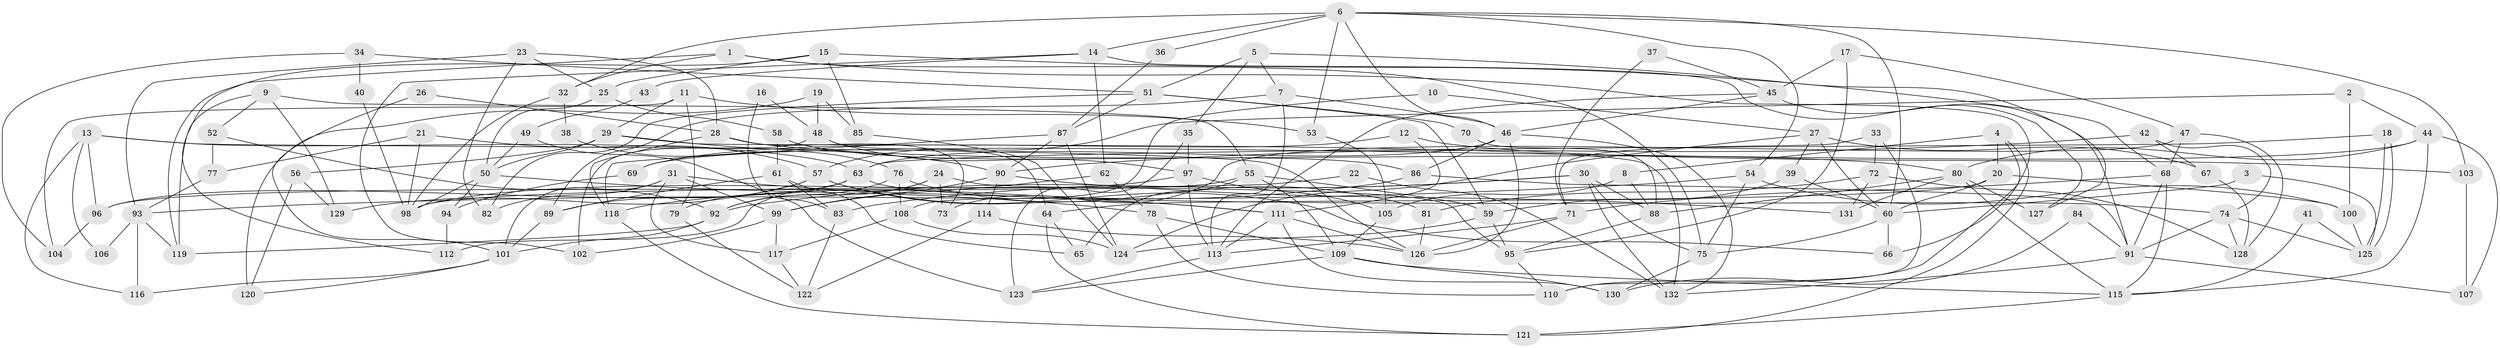 // coarse degree distribution, {7: 0.0759493670886076, 11: 0.02531645569620253, 2: 0.08860759493670886, 8: 0.06329113924050633, 10: 0.0379746835443038, 5: 0.1518987341772152, 4: 0.24050632911392406, 3: 0.20253164556962025, 6: 0.06329113924050633, 12: 0.02531645569620253, 9: 0.012658227848101266, 13: 0.012658227848101266}
// Generated by graph-tools (version 1.1) at 2025/18/03/04/25 18:18:51]
// undirected, 132 vertices, 264 edges
graph export_dot {
graph [start="1"]
  node [color=gray90,style=filled];
  1;
  2;
  3;
  4;
  5;
  6;
  7;
  8;
  9;
  10;
  11;
  12;
  13;
  14;
  15;
  16;
  17;
  18;
  19;
  20;
  21;
  22;
  23;
  24;
  25;
  26;
  27;
  28;
  29;
  30;
  31;
  32;
  33;
  34;
  35;
  36;
  37;
  38;
  39;
  40;
  41;
  42;
  43;
  44;
  45;
  46;
  47;
  48;
  49;
  50;
  51;
  52;
  53;
  54;
  55;
  56;
  57;
  58;
  59;
  60;
  61;
  62;
  63;
  64;
  65;
  66;
  67;
  68;
  69;
  70;
  71;
  72;
  73;
  74;
  75;
  76;
  77;
  78;
  79;
  80;
  81;
  82;
  83;
  84;
  85;
  86;
  87;
  88;
  89;
  90;
  91;
  92;
  93;
  94;
  95;
  96;
  97;
  98;
  99;
  100;
  101;
  102;
  103;
  104;
  105;
  106;
  107;
  108;
  109;
  110;
  111;
  112;
  113;
  114;
  115;
  116;
  117;
  118;
  119;
  120;
  121;
  122;
  123;
  124;
  125;
  126;
  127;
  128;
  129;
  130;
  131;
  132;
  1 -- 66;
  1 -- 32;
  1 -- 75;
  1 -- 112;
  2 -- 100;
  2 -- 57;
  2 -- 44;
  3 -- 60;
  3 -- 125;
  4 -- 110;
  4 -- 121;
  4 -- 8;
  4 -- 20;
  5 -- 35;
  5 -- 7;
  5 -- 51;
  5 -- 127;
  6 -- 103;
  6 -- 60;
  6 -- 14;
  6 -- 32;
  6 -- 36;
  6 -- 46;
  6 -- 53;
  6 -- 54;
  7 -- 46;
  7 -- 113;
  7 -- 89;
  8 -- 88;
  8 -- 105;
  9 -- 55;
  9 -- 119;
  9 -- 52;
  9 -- 129;
  10 -- 108;
  10 -- 27;
  11 -- 29;
  11 -- 53;
  11 -- 79;
  11 -- 104;
  12 -- 111;
  12 -- 69;
  12 -- 103;
  13 -- 126;
  13 -- 63;
  13 -- 96;
  13 -- 106;
  13 -- 116;
  14 -- 127;
  14 -- 43;
  14 -- 62;
  14 -- 102;
  15 -- 68;
  15 -- 85;
  15 -- 25;
  15 -- 119;
  16 -- 83;
  16 -- 48;
  17 -- 45;
  17 -- 95;
  17 -- 47;
  18 -- 63;
  18 -- 125;
  18 -- 125;
  19 -- 120;
  19 -- 48;
  19 -- 85;
  20 -- 100;
  20 -- 60;
  20 -- 64;
  21 -- 98;
  21 -- 77;
  21 -- 57;
  22 -- 98;
  22 -- 132;
  23 -- 25;
  23 -- 93;
  23 -- 28;
  23 -- 82;
  24 -- 95;
  24 -- 73;
  24 -- 92;
  24 -- 112;
  25 -- 50;
  25 -- 58;
  26 -- 28;
  26 -- 101;
  27 -- 60;
  27 -- 39;
  27 -- 67;
  27 -- 124;
  28 -- 80;
  28 -- 73;
  28 -- 118;
  29 -- 90;
  29 -- 132;
  29 -- 50;
  29 -- 56;
  30 -- 83;
  30 -- 75;
  30 -- 88;
  30 -- 92;
  30 -- 132;
  31 -- 111;
  31 -- 99;
  31 -- 82;
  31 -- 101;
  31 -- 117;
  32 -- 98;
  32 -- 38;
  33 -- 72;
  33 -- 71;
  33 -- 110;
  34 -- 51;
  34 -- 104;
  34 -- 40;
  35 -- 123;
  35 -- 97;
  36 -- 87;
  37 -- 45;
  37 -- 71;
  38 -- 76;
  39 -- 60;
  39 -- 59;
  40 -- 98;
  41 -- 115;
  41 -- 125;
  42 -- 90;
  42 -- 74;
  42 -- 67;
  43 -- 49;
  44 -- 115;
  44 -- 69;
  44 -- 80;
  44 -- 107;
  45 -- 91;
  45 -- 46;
  45 -- 113;
  46 -- 126;
  46 -- 63;
  46 -- 86;
  46 -- 132;
  47 -- 128;
  47 -- 68;
  47 -- 73;
  48 -- 102;
  48 -- 64;
  48 -- 97;
  49 -- 50;
  49 -- 123;
  50 -- 78;
  50 -- 94;
  50 -- 98;
  51 -- 82;
  51 -- 59;
  51 -- 70;
  51 -- 87;
  52 -- 92;
  52 -- 77;
  53 -- 105;
  54 -- 93;
  54 -- 75;
  54 -- 100;
  55 -- 109;
  55 -- 59;
  55 -- 65;
  55 -- 96;
  56 -- 129;
  56 -- 120;
  57 -- 89;
  57 -- 66;
  57 -- 111;
  57 -- 129;
  58 -- 86;
  58 -- 61;
  59 -- 124;
  59 -- 95;
  60 -- 75;
  60 -- 66;
  61 -- 89;
  61 -- 65;
  61 -- 83;
  62 -- 99;
  62 -- 78;
  63 -- 96;
  63 -- 74;
  63 -- 79;
  64 -- 65;
  64 -- 121;
  67 -- 128;
  68 -- 115;
  68 -- 71;
  68 -- 91;
  69 -- 94;
  70 -- 88;
  71 -- 113;
  71 -- 126;
  72 -- 128;
  72 -- 81;
  72 -- 131;
  74 -- 91;
  74 -- 125;
  74 -- 128;
  75 -- 130;
  76 -- 108;
  76 -- 92;
  76 -- 81;
  77 -- 93;
  78 -- 110;
  78 -- 109;
  79 -- 122;
  80 -- 115;
  80 -- 88;
  80 -- 127;
  80 -- 131;
  81 -- 126;
  83 -- 122;
  84 -- 91;
  84 -- 130;
  85 -- 124;
  86 -- 91;
  86 -- 118;
  87 -- 118;
  87 -- 90;
  87 -- 124;
  88 -- 95;
  89 -- 101;
  90 -- 131;
  90 -- 99;
  90 -- 114;
  91 -- 132;
  91 -- 107;
  92 -- 101;
  92 -- 119;
  93 -- 116;
  93 -- 119;
  93 -- 106;
  94 -- 112;
  95 -- 110;
  96 -- 104;
  97 -- 105;
  97 -- 98;
  97 -- 113;
  99 -- 117;
  99 -- 102;
  100 -- 125;
  101 -- 116;
  101 -- 120;
  103 -- 107;
  105 -- 109;
  108 -- 124;
  108 -- 117;
  109 -- 130;
  109 -- 115;
  109 -- 123;
  111 -- 113;
  111 -- 126;
  111 -- 130;
  113 -- 123;
  114 -- 126;
  114 -- 122;
  115 -- 121;
  117 -- 122;
  118 -- 121;
}
